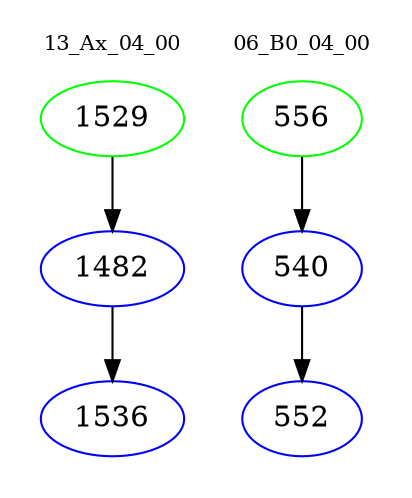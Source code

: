 digraph{
subgraph cluster_0 {
color = white
label = "13_Ax_04_00";
fontsize=10;
T0_1529 [label="1529", color="green"]
T0_1529 -> T0_1482 [color="black"]
T0_1482 [label="1482", color="blue"]
T0_1482 -> T0_1536 [color="black"]
T0_1536 [label="1536", color="blue"]
}
subgraph cluster_1 {
color = white
label = "06_B0_04_00";
fontsize=10;
T1_556 [label="556", color="green"]
T1_556 -> T1_540 [color="black"]
T1_540 [label="540", color="blue"]
T1_540 -> T1_552 [color="black"]
T1_552 [label="552", color="blue"]
}
}
